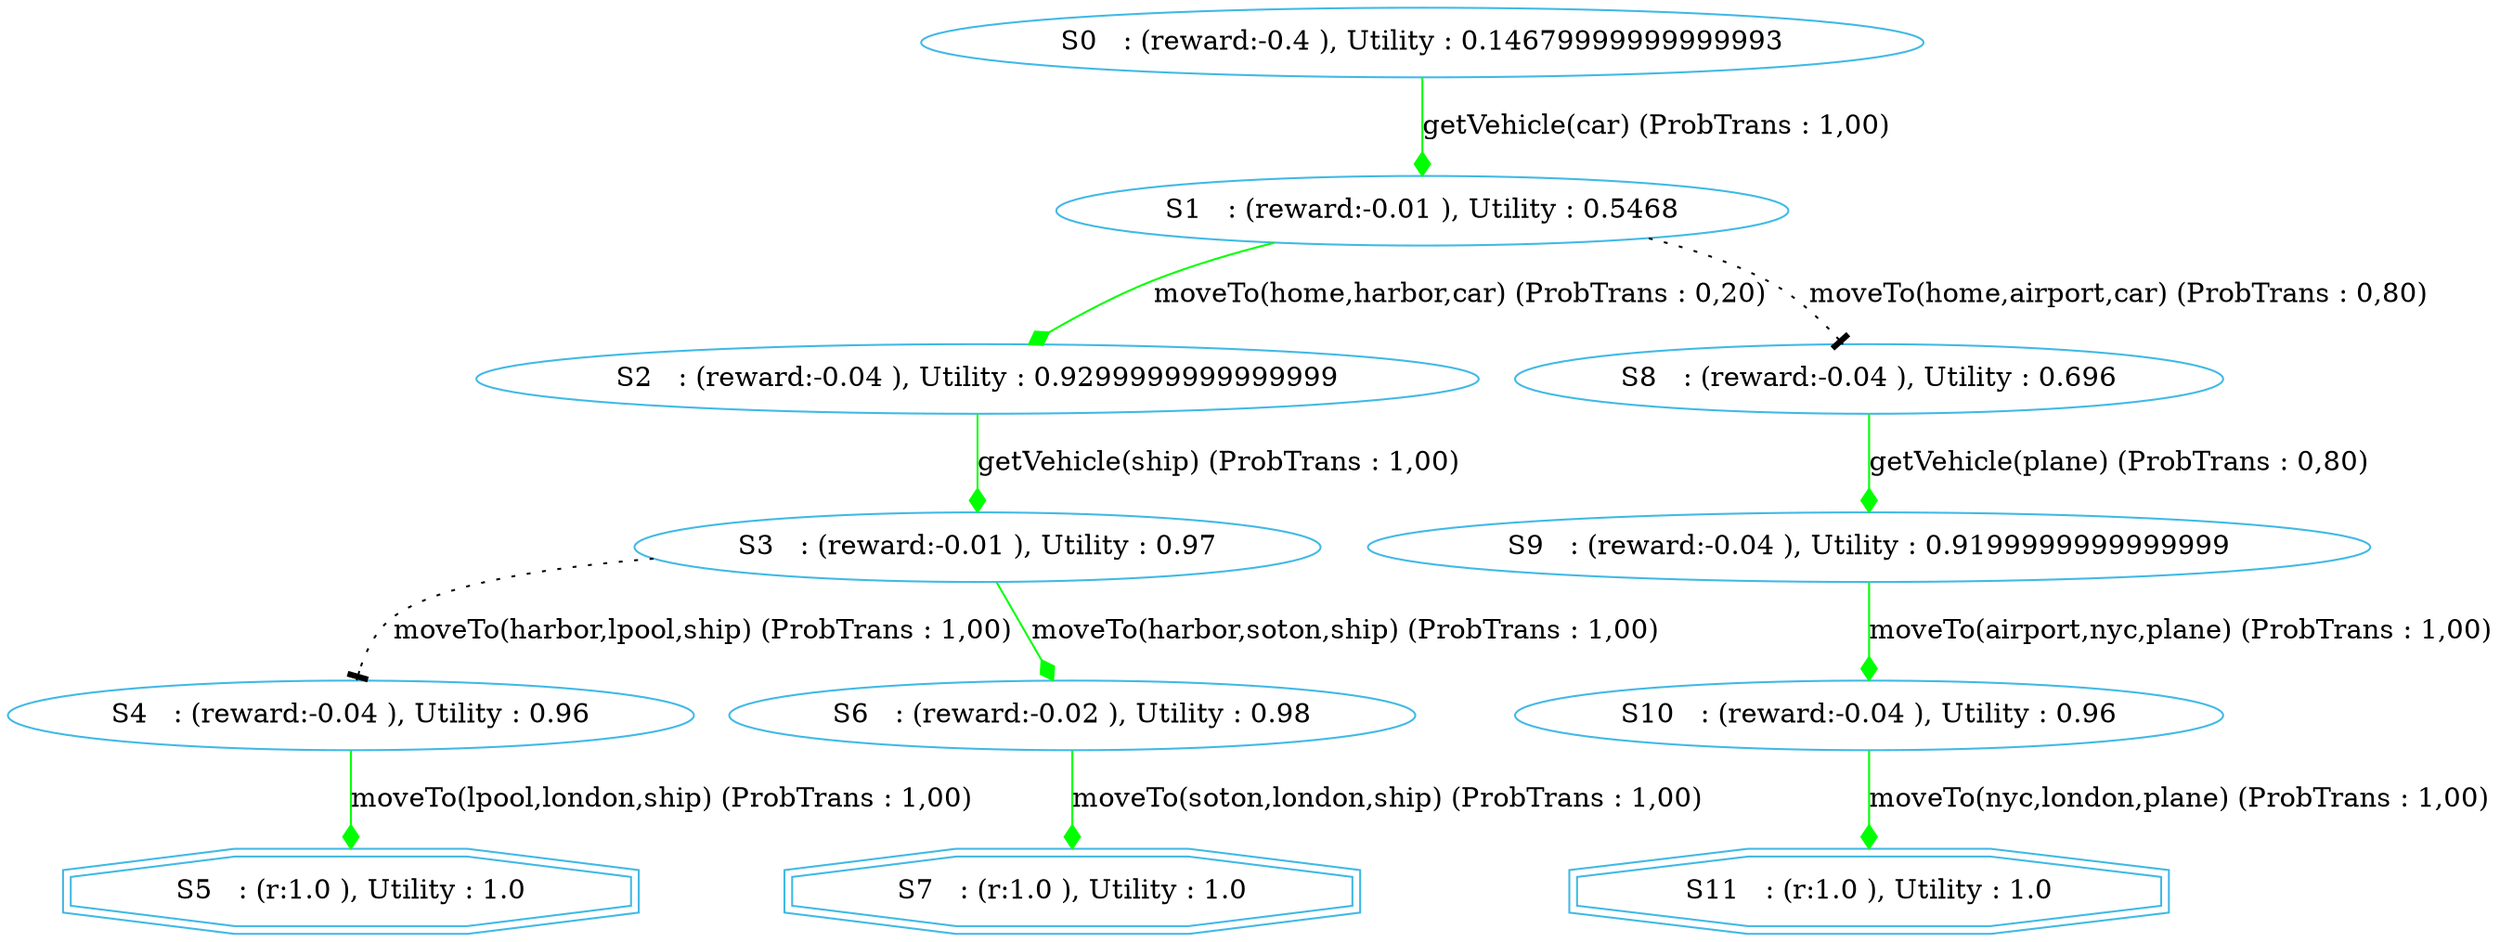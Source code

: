 digraph {
  node [color="#40b9e5" ]
 size="60,17";
"5" [label=" S5   : (r:1.0 ), Utility : 1.0 " shape=doubleoctagon];
"7" [label=" S7   : (r:1.0 ), Utility : 1.0 " shape=doubleoctagon];
"11" [label=" S11   : (r:1.0 ), Utility : 1.0 " shape=doubleoctagon];
"0" [label=" S0   : (reward:-0.4 ), Utility : 0.14679999999999993 "];
"1" [label=" S1   : (reward:-0.01 ), Utility : 0.5468 "];
"2" [label=" S2   : (reward:-0.04 ), Utility : 0.9299999999999999 "];
"3" [label=" S3   : (reward:-0.01 ), Utility : 0.97 "];
"4" [label=" S4   : (reward:-0.04 ), Utility : 0.96 "];
"6" [label=" S6   : (reward:-0.02 ), Utility : 0.98 "];
"8" [label=" S8   : (reward:-0.04 ), Utility : 0.696 "];
"9" [label=" S9   : (reward:-0.04 ), Utility : 0.9199999999999999 "];
"10" [label=" S10   : (reward:-0.04 ), Utility : 0.96 "];
"0" -> "1" [ label="getVehicle(car) (ProbTrans : 1,00)"
, arrowhead = diamond , color=green];"1" -> "2" [ label="moveTo(home,harbor,car) (ProbTrans : 0,20)"
, arrowhead = diamond , color=green];"1" -> "8" [ label="moveTo(home,airport,car) (ProbTrans : 0,80)"
,style=dotted, arrowhead=tee];"2" -> "3" [ label="getVehicle(ship) (ProbTrans : 1,00)"
, arrowhead = diamond , color=green];"3" -> "4" [ label="moveTo(harbor,lpool,ship) (ProbTrans : 1,00)"
,style=dotted, arrowhead=tee];"3" -> "6" [ label="moveTo(harbor,soton,ship) (ProbTrans : 1,00)"
, arrowhead = diamond , color=green];"4" -> "5" [ label="moveTo(lpool,london,ship) (ProbTrans : 1,00)"
, arrowhead = diamond , color=green];"6" -> "7" [ label="moveTo(soton,london,ship) (ProbTrans : 1,00)"
, arrowhead = diamond , color=green];"8" -> "9" [ label="getVehicle(plane) (ProbTrans : 0,80)"
, arrowhead = diamond , color=green];"9" -> "10" [ label="moveTo(airport,nyc,plane) (ProbTrans : 1,00)"
, arrowhead = diamond , color=green];"10" -> "11" [ label="moveTo(nyc,london,plane) (ProbTrans : 1,00)"
, arrowhead = diamond , color=green];}
